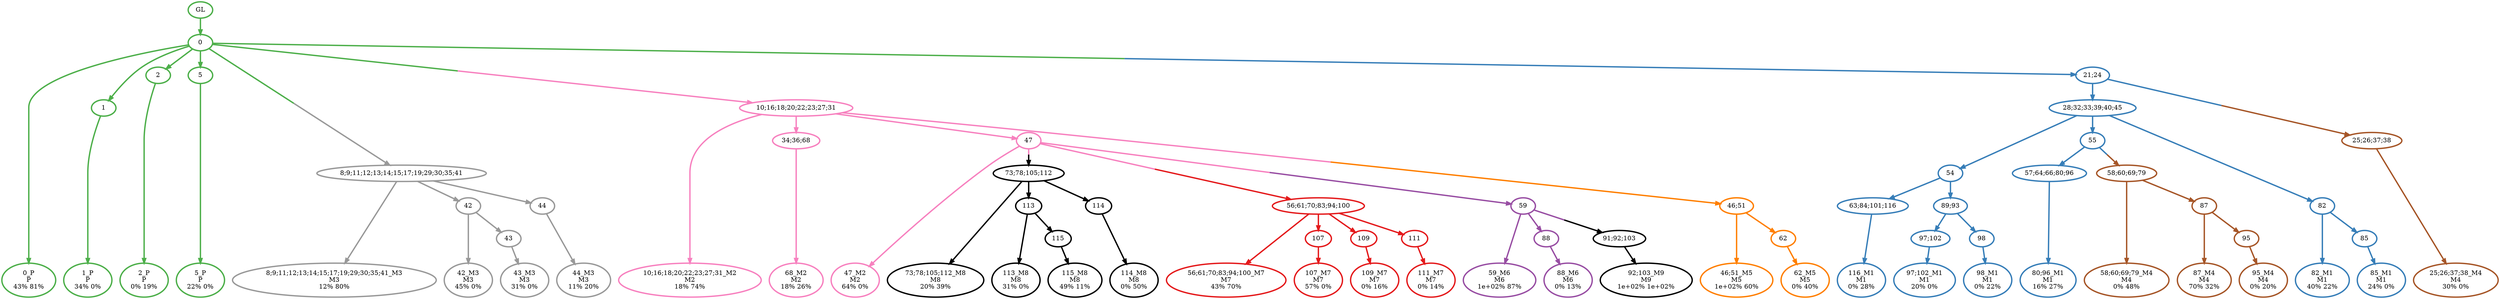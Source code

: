 digraph T {
	{
		rank=same
		71 [penwidth=3,colorscheme=set19,color=3,label="0_P\nP\n43% 81%"]
		69 [penwidth=3,colorscheme=set19,color=3,label="1_P\nP\n34% 0%"]
		67 [penwidth=3,colorscheme=set19,color=3,label="2_P\nP\n0% 19%"]
		65 [penwidth=3,colorscheme=set19,color=3,label="5_P\nP\n22% 0%"]
		61 [penwidth=3,colorscheme=set19,color=2,label="116_M1\nM1\n0% 28%"]
		58 [penwidth=3,colorscheme=set19,color=2,label="97;102_M1\nM1\n20% 0%"]
		56 [penwidth=3,colorscheme=set19,color=2,label="98_M1\nM1\n0% 22%"]
		53 [penwidth=3,colorscheme=set19,color=2,label="80;96_M1\nM1\n16% 27%"]
		51 [penwidth=3,colorscheme=set19,color=2,label="82_M1\nM1\n40% 22%"]
		49 [penwidth=3,colorscheme=set19,color=2,label="85_M1\nM1\n24% 0%"]
		48 [penwidth=3,colorscheme=set19,color=8,label="10;16;18;20;22;23;27;31_M2\nM2\n18% 74%"]
		46 [penwidth=3,colorscheme=set19,color=8,label="68_M2\nM2\n18% 26%"]
		44 [penwidth=3,colorscheme=set19,color=8,label="47_M2\nM2\n64% 0%"]
		43 [penwidth=3,colorscheme=set19,color=9,label="8;9;11;12;13;14;15;17;19;29;30;35;41_M3\nM3\n12% 80%"]
		41 [penwidth=3,colorscheme=set19,color=9,label="42_M3\nM3\n45% 0%"]
		39 [penwidth=3,colorscheme=set19,color=9,label="43_M3\nM3\n31% 0%"]
		37 [penwidth=3,colorscheme=set19,color=9,label="44_M3\nM3\n11% 20%"]
		36 [penwidth=3,colorscheme=set19,color=7,label="25;26;37;38_M4\nM4\n30% 0%"]
		35 [penwidth=3,colorscheme=set19,color=7,label="58;60;69;79_M4\nM4\n0% 48%"]
		33 [penwidth=3,colorscheme=set19,color=7,label="87_M4\nM4\n70% 32%"]
		31 [penwidth=3,colorscheme=set19,color=7,label="95_M4\nM4\n0% 20%"]
		30 [penwidth=3,colorscheme=set19,color=5,label="46;51_M5\nM5\n1e+02% 60%"]
		28 [penwidth=3,colorscheme=set19,color=5,label="62_M5\nM5\n0% 40%"]
		27 [penwidth=3,colorscheme=set19,color=4,label="59_M6\nM6\n1e+02% 87%"]
		25 [penwidth=3,colorscheme=set19,color=4,label="88_M6\nM6\n0% 13%"]
		24 [penwidth=3,colorscheme=set19,color=1,label="56;61;70;83;94;100_M7\nM7\n43% 70%"]
		22 [penwidth=3,colorscheme=set19,color=1,label="107_M7\nM7\n57% 0%"]
		20 [penwidth=3,colorscheme=set19,color=1,label="109_M7\nM7\n0% 16%"]
		18 [penwidth=3,colorscheme=set19,color=1,label="111_M7\nM7\n0% 14%"]
		17 [penwidth=3,colorscheme=set19,color=10,label="73;78;105;112_M8\nM8\n20% 39%"]
		15 [penwidth=3,colorscheme=set19,color=10,label="113_M8\nM8\n31% 0%"]
		13 [penwidth=3,colorscheme=set19,color=10,label="115_M8\nM8\n49% 11%"]
		11 [penwidth=3,colorscheme=set19,color=10,label="114_M8\nM8\n0% 50%"]
		10 [penwidth=3,colorscheme=set19,color=10,label="92;103_M9\nM9\n1e+02% 1e+02%"]
	}
	73 [penwidth=3,colorscheme=set19,color=3,label="GL"]
	72 [penwidth=3,colorscheme=set19,color=3,label="0"]
	70 [penwidth=3,colorscheme=set19,color=3,label="1"]
	68 [penwidth=3,colorscheme=set19,color=3,label="2"]
	66 [penwidth=3,colorscheme=set19,color=3,label="5"]
	64 [penwidth=3,colorscheme=set19,color=2,label="28;32;33;39;40;45"]
	63 [penwidth=3,colorscheme=set19,color=2,label="54"]
	62 [penwidth=3,colorscheme=set19,color=2,label="63;84;101;116"]
	60 [penwidth=3,colorscheme=set19,color=2,label="89;93"]
	59 [penwidth=3,colorscheme=set19,color=2,label="97;102"]
	57 [penwidth=3,colorscheme=set19,color=2,label="98"]
	55 [penwidth=3,colorscheme=set19,color=2,label="55"]
	54 [penwidth=3,colorscheme=set19,color=2,label="57;64;66;80;96"]
	52 [penwidth=3,colorscheme=set19,color=2,label="82"]
	50 [penwidth=3,colorscheme=set19,color=2,label="85"]
	47 [penwidth=3,colorscheme=set19,color=8,label="34;36;68"]
	45 [penwidth=3,colorscheme=set19,color=8,label="47"]
	42 [penwidth=3,colorscheme=set19,color=9,label="42"]
	40 [penwidth=3,colorscheme=set19,color=9,label="43"]
	38 [penwidth=3,colorscheme=set19,color=9,label="44"]
	34 [penwidth=3,colorscheme=set19,color=7,label="87"]
	32 [penwidth=3,colorscheme=set19,color=7,label="95"]
	29 [penwidth=3,colorscheme=set19,color=5,label="62"]
	26 [penwidth=3,colorscheme=set19,color=4,label="88"]
	23 [penwidth=3,colorscheme=set19,color=1,label="107"]
	21 [penwidth=3,colorscheme=set19,color=1,label="109"]
	19 [penwidth=3,colorscheme=set19,color=1,label="111"]
	16 [penwidth=3,colorscheme=set19,color=10,label="113"]
	14 [penwidth=3,colorscheme=set19,color=10,label="115"]
	12 [penwidth=3,colorscheme=set19,color=10,label="114"]
	9 [penwidth=3,colorscheme=set19,color=10,label="91;92;103"]
	8 [penwidth=3,colorscheme=set19,color=10,label="73;78;105;112"]
	7 [penwidth=3,colorscheme=set19,color=1,label="56;61;70;83;94;100"]
	6 [penwidth=3,colorscheme=set19,color=4,label="59"]
	5 [penwidth=3,colorscheme=set19,color=5,label="46;51"]
	4 [penwidth=3,colorscheme=set19,color=7,label="58;60;69;79"]
	3 [penwidth=3,colorscheme=set19,color=7,label="25;26;37;38"]
	2 [penwidth=3,colorscheme=set19,color=9,label="8;9;11;12;13;14;15;17;19;29;30;35;41"]
	1 [penwidth=3,colorscheme=set19,color=8,label="10;16;18;20;22;23;27;31"]
	0 [penwidth=3,colorscheme=set19,color=2,label="21;24"]
	73 -> 72 [penwidth=3,colorscheme=set19,color=3]
	72 -> 71 [penwidth=3,colorscheme=set19,color=3]
	72 -> 70 [penwidth=3,colorscheme=set19,color=3]
	72 -> 68 [penwidth=3,colorscheme=set19,color=3]
	72 -> 66 [penwidth=3,colorscheme=set19,color=3]
	72 -> 2 [penwidth=3,colorscheme=set19,color="3;0.5:9"]
	72 -> 1 [penwidth=3,colorscheme=set19,color="3;0.5:8"]
	72 -> 0 [penwidth=3,colorscheme=set19,color="3;0.5:2"]
	70 -> 69 [penwidth=3,colorscheme=set19,color=3]
	68 -> 67 [penwidth=3,colorscheme=set19,color=3]
	66 -> 65 [penwidth=3,colorscheme=set19,color=3]
	64 -> 63 [penwidth=3,colorscheme=set19,color=2]
	64 -> 55 [penwidth=3,colorscheme=set19,color=2]
	64 -> 52 [penwidth=3,colorscheme=set19,color=2]
	63 -> 60 [penwidth=3,colorscheme=set19,color=2]
	63 -> 62 [penwidth=3,colorscheme=set19,color=2]
	62 -> 61 [penwidth=3,colorscheme=set19,color=2]
	60 -> 59 [penwidth=3,colorscheme=set19,color=2]
	60 -> 57 [penwidth=3,colorscheme=set19,color=2]
	59 -> 58 [penwidth=3,colorscheme=set19,color=2]
	57 -> 56 [penwidth=3,colorscheme=set19,color=2]
	55 -> 54 [penwidth=3,colorscheme=set19,color=2]
	55 -> 4 [penwidth=3,colorscheme=set19,color="2;0.5:7"]
	54 -> 53 [penwidth=3,colorscheme=set19,color=2]
	52 -> 51 [penwidth=3,colorscheme=set19,color=2]
	52 -> 50 [penwidth=3,colorscheme=set19,color=2]
	50 -> 49 [penwidth=3,colorscheme=set19,color=2]
	47 -> 46 [penwidth=3,colorscheme=set19,color=8]
	45 -> 44 [penwidth=3,colorscheme=set19,color=8]
	45 -> 8 [penwidth=3,colorscheme=set19,color="8;0.5:10"]
	45 -> 7 [penwidth=3,colorscheme=set19,color="8;0.5:1"]
	45 -> 6 [penwidth=3,colorscheme=set19,color="8;0.5:4"]
	42 -> 41 [penwidth=3,colorscheme=set19,color=9]
	42 -> 40 [penwidth=3,colorscheme=set19,color=9]
	40 -> 39 [penwidth=3,colorscheme=set19,color=9]
	38 -> 37 [penwidth=3,colorscheme=set19,color=9]
	34 -> 33 [penwidth=3,colorscheme=set19,color=7]
	34 -> 32 [penwidth=3,colorscheme=set19,color=7]
	32 -> 31 [penwidth=3,colorscheme=set19,color=7]
	29 -> 28 [penwidth=3,colorscheme=set19,color=5]
	26 -> 25 [penwidth=3,colorscheme=set19,color=4]
	23 -> 22 [penwidth=3,colorscheme=set19,color=1]
	21 -> 20 [penwidth=3,colorscheme=set19,color=1]
	19 -> 18 [penwidth=3,colorscheme=set19,color=1]
	16 -> 15 [penwidth=3,colorscheme=set19,color=10]
	16 -> 14 [penwidth=3,colorscheme=set19,color=10]
	14 -> 13 [penwidth=3,colorscheme=set19,color=10]
	12 -> 11 [penwidth=3,colorscheme=set19,color=10]
	9 -> 10 [penwidth=3,colorscheme=set19,color=10]
	8 -> 17 [penwidth=3,colorscheme=set19,color=10]
	8 -> 16 [penwidth=3,colorscheme=set19,color=10]
	8 -> 12 [penwidth=3,colorscheme=set19,color=10]
	7 -> 24 [penwidth=3,colorscheme=set19,color=1]
	7 -> 23 [penwidth=3,colorscheme=set19,color=1]
	7 -> 21 [penwidth=3,colorscheme=set19,color=1]
	7 -> 19 [penwidth=3,colorscheme=set19,color=1]
	6 -> 27 [penwidth=3,colorscheme=set19,color=4]
	6 -> 26 [penwidth=3,colorscheme=set19,color=4]
	6 -> 9 [penwidth=3,colorscheme=set19,color="4;0.5:10"]
	5 -> 30 [penwidth=3,colorscheme=set19,color=5]
	5 -> 29 [penwidth=3,colorscheme=set19,color=5]
	4 -> 35 [penwidth=3,colorscheme=set19,color=7]
	4 -> 34 [penwidth=3,colorscheme=set19,color=7]
	3 -> 36 [penwidth=3,colorscheme=set19,color=7]
	2 -> 43 [penwidth=3,colorscheme=set19,color=9]
	2 -> 42 [penwidth=3,colorscheme=set19,color=9]
	2 -> 38 [penwidth=3,colorscheme=set19,color=9]
	1 -> 48 [penwidth=3,colorscheme=set19,color=8]
	1 -> 47 [penwidth=3,colorscheme=set19,color=8]
	1 -> 45 [penwidth=3,colorscheme=set19,color=8]
	1 -> 5 [penwidth=3,colorscheme=set19,color="8;0.5:5"]
	0 -> 64 [penwidth=3,colorscheme=set19,color=2]
	0 -> 3 [penwidth=3,colorscheme=set19,color="2;0.5:7"]
}
